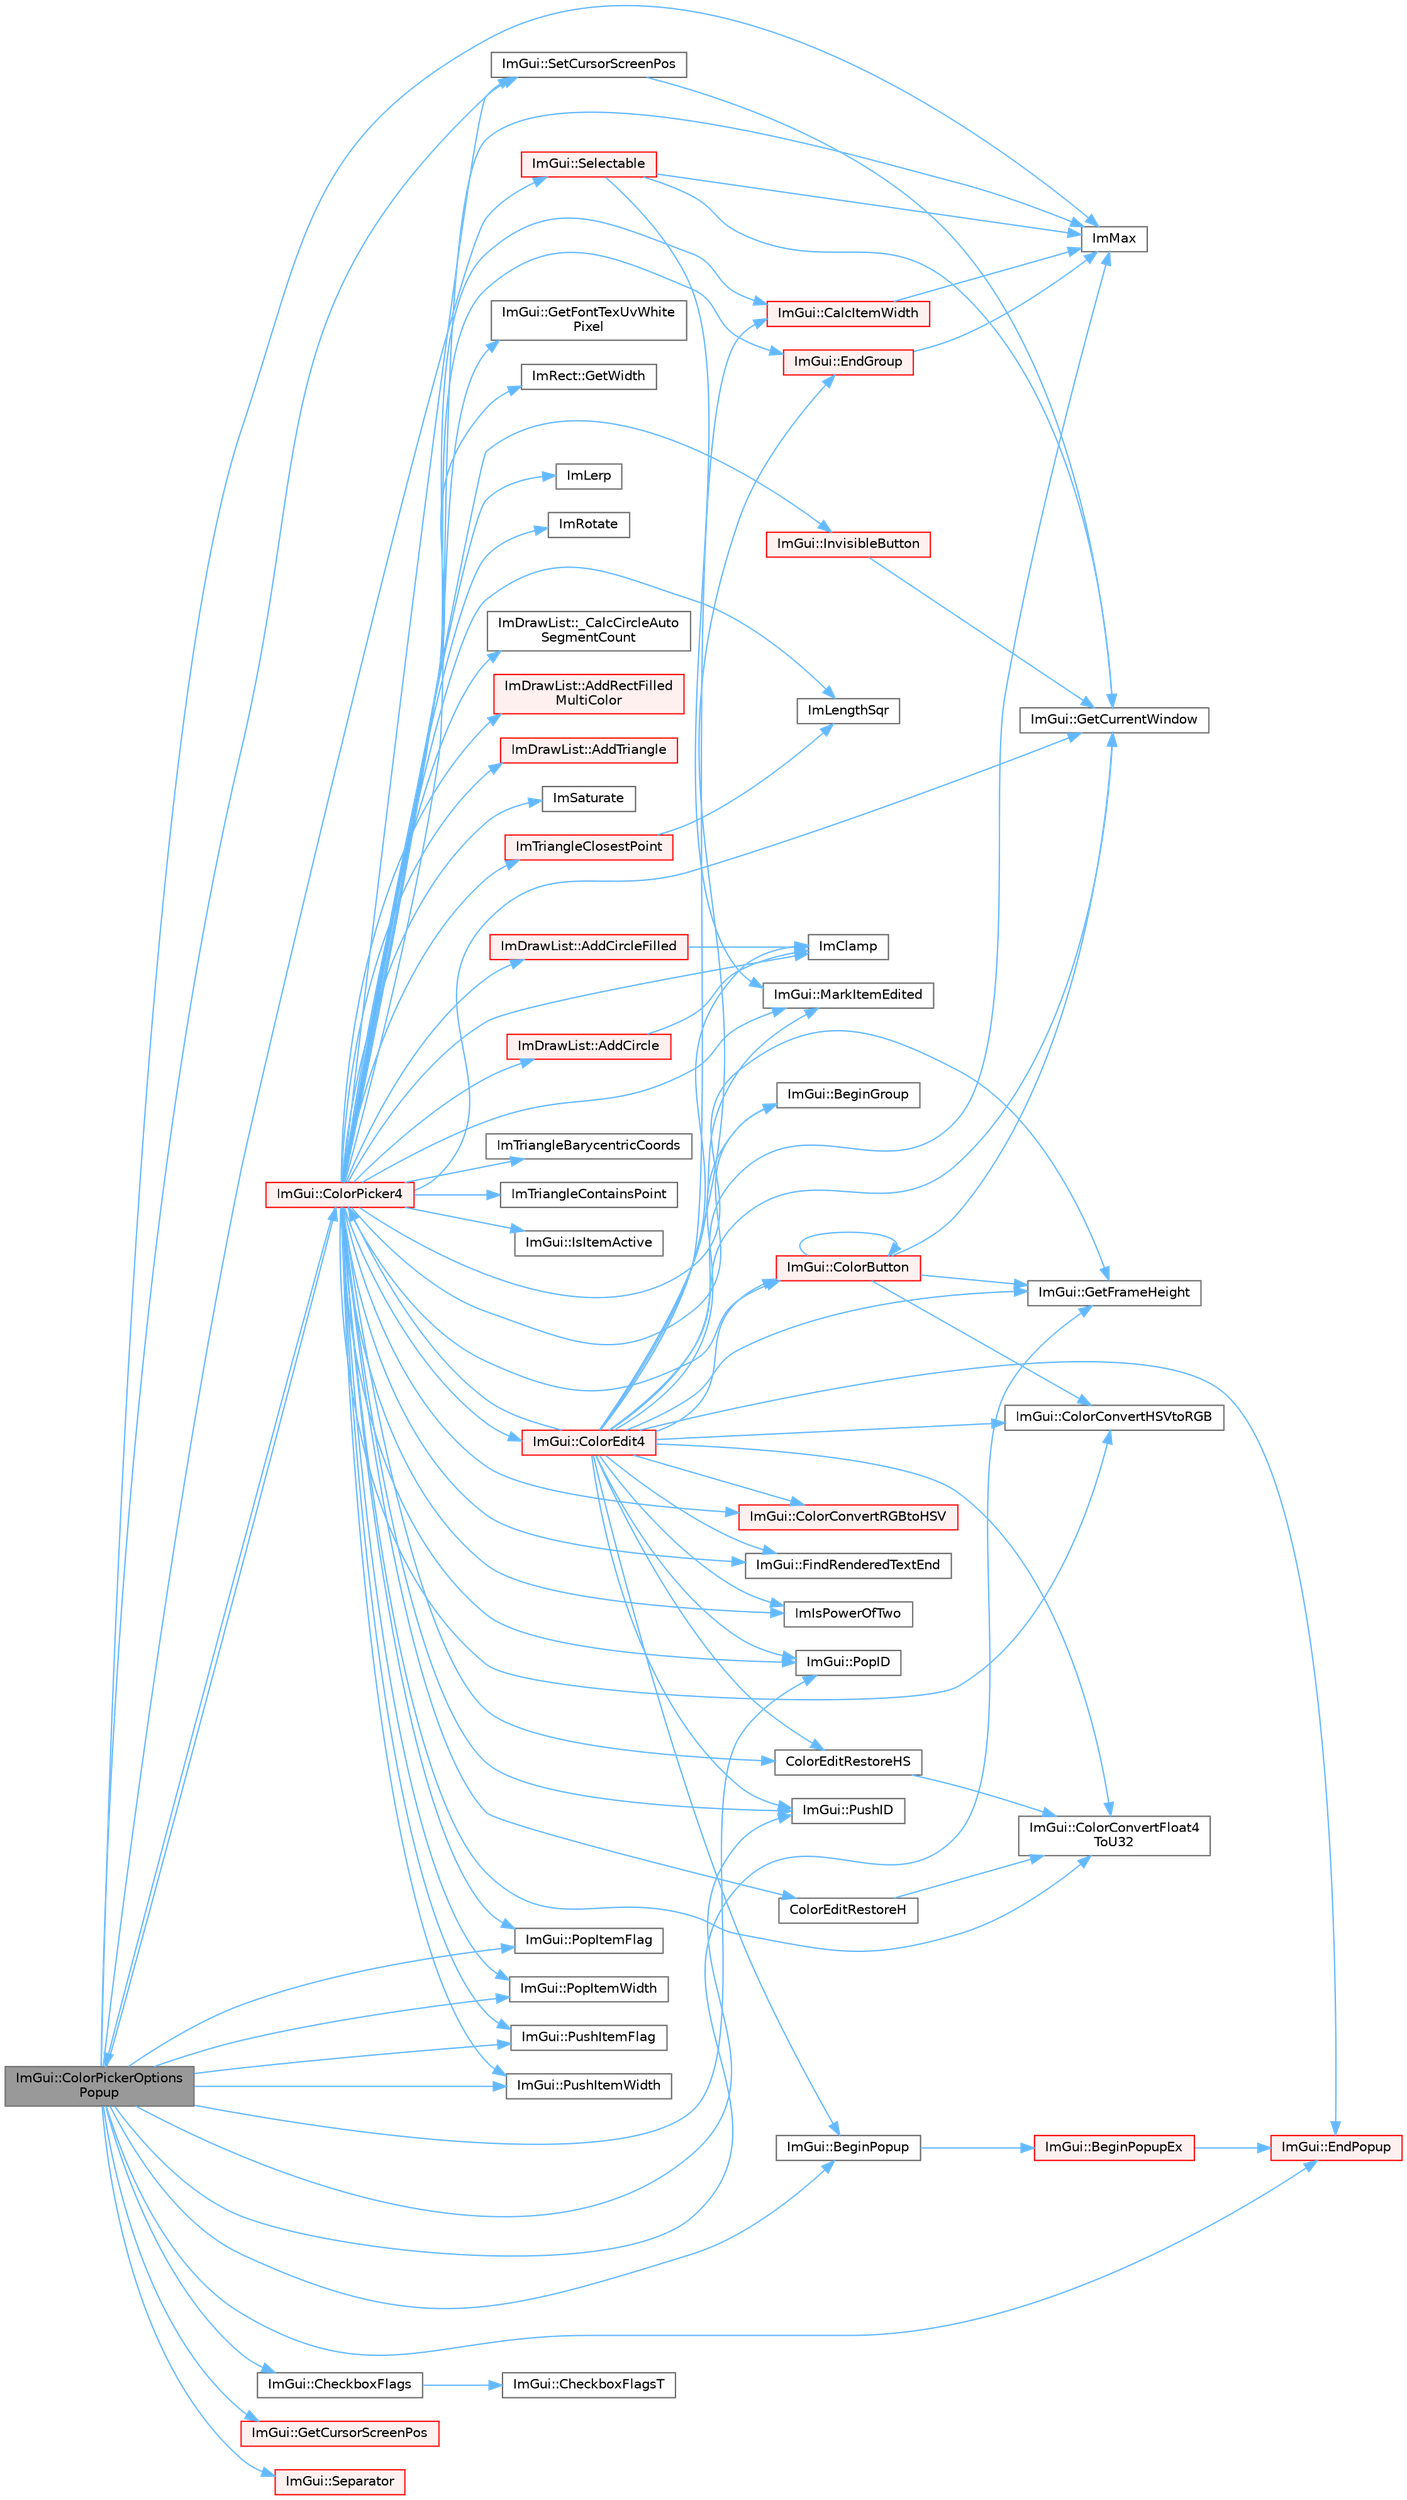digraph "ImGui::ColorPickerOptionsPopup"
{
 // LATEX_PDF_SIZE
  bgcolor="transparent";
  edge [fontname=Helvetica,fontsize=10,labelfontname=Helvetica,labelfontsize=10];
  node [fontname=Helvetica,fontsize=10,shape=box,height=0.2,width=0.4];
  rankdir="LR";
  Node1 [id="Node000001",label="ImGui::ColorPickerOptions\lPopup",height=0.2,width=0.4,color="gray40", fillcolor="grey60", style="filled", fontcolor="black",tooltip=" "];
  Node1 -> Node2 [id="edge1_Node000001_Node000002",color="steelblue1",style="solid",tooltip=" "];
  Node2 [id="Node000002",label="ImGui::BeginPopup",height=0.2,width=0.4,color="grey40", fillcolor="white", style="filled",URL="$namespace_im_gui.html#a10e213926d8ca212266bc5fbded1e026",tooltip=" "];
  Node2 -> Node3 [id="edge2_Node000002_Node000003",color="steelblue1",style="solid",tooltip=" "];
  Node3 [id="Node000003",label="ImGui::BeginPopupEx",height=0.2,width=0.4,color="red", fillcolor="#FFF0F0", style="filled",URL="$namespace_im_gui.html#a9bb87665314f24d473daefd570d43db1",tooltip=" "];
  Node3 -> Node246 [id="edge3_Node000003_Node000246",color="steelblue1",style="solid",tooltip=" "];
  Node246 [id="Node000246",label="ImGui::EndPopup",height=0.2,width=0.4,color="red", fillcolor="#FFF0F0", style="filled",URL="$namespace_im_gui.html#aa6a9b5696f2ea7eed7683425fc77b8f2",tooltip=" "];
  Node1 -> Node516 [id="edge4_Node000001_Node000516",color="steelblue1",style="solid",tooltip=" "];
  Node516 [id="Node000516",label="ImGui::CheckboxFlags",height=0.2,width=0.4,color="grey40", fillcolor="white", style="filled",URL="$namespace_im_gui.html#ab40105d09d9fa234721901da6e196a65",tooltip=" "];
  Node516 -> Node517 [id="edge5_Node000516_Node000517",color="steelblue1",style="solid",tooltip=" "];
  Node517 [id="Node000517",label="ImGui::CheckboxFlagsT",height=0.2,width=0.4,color="grey40", fillcolor="white", style="filled",URL="$namespace_im_gui.html#a7d9caed9bd337c54cf2a9dbdf913db26",tooltip=" "];
  Node1 -> Node518 [id="edge6_Node000001_Node000518",color="steelblue1",style="solid",tooltip=" "];
  Node518 [id="Node000518",label="ImGui::ColorPicker4",height=0.2,width=0.4,color="red", fillcolor="#FFF0F0", style="filled",URL="$namespace_im_gui.html#a3d5aae9e0a14aa051d5a799abbe97b32",tooltip=" "];
  Node518 -> Node125 [id="edge7_Node000518_Node000125",color="steelblue1",style="solid",tooltip=" "];
  Node125 [id="Node000125",label="ImDrawList::_CalcCircleAuto\lSegmentCount",height=0.2,width=0.4,color="grey40", fillcolor="white", style="filled",URL="$struct_im_draw_list.html#a52afa32aaab6d581cda90dc5d8726ed6",tooltip=" "];
  Node518 -> Node519 [id="edge8_Node000518_Node000519",color="steelblue1",style="solid",tooltip=" "];
  Node519 [id="Node000519",label="ImDrawList::AddCircle",height=0.2,width=0.4,color="red", fillcolor="#FFF0F0", style="filled",URL="$struct_im_draw_list.html#a9b73eea0ebf7a9f02bc8a104deb7de9d",tooltip=" "];
  Node519 -> Node12 [id="edge9_Node000519_Node000012",color="steelblue1",style="solid",tooltip=" "];
  Node12 [id="Node000012",label="ImClamp",height=0.2,width=0.4,color="grey40", fillcolor="white", style="filled",URL="$imgui__internal_8h.html#a6e61ede308bfd68c7434e17905a29fc8",tooltip=" "];
  Node518 -> Node394 [id="edge10_Node000518_Node000394",color="steelblue1",style="solid",tooltip=" "];
  Node394 [id="Node000394",label="ImDrawList::AddCircleFilled",height=0.2,width=0.4,color="red", fillcolor="#FFF0F0", style="filled",URL="$struct_im_draw_list.html#aef950cf8b0293b2c5e4708af72de045b",tooltip=" "];
  Node394 -> Node12 [id="edge11_Node000394_Node000012",color="steelblue1",style="solid",tooltip=" "];
  Node518 -> Node520 [id="edge12_Node000518_Node000520",color="steelblue1",style="solid",tooltip=" "];
  Node520 [id="Node000520",label="ImDrawList::AddRectFilled\lMultiColor",height=0.2,width=0.4,color="red", fillcolor="#FFF0F0", style="filled",URL="$struct_im_draw_list.html#a6282e85ad78b01ebb74832336e9a2a55",tooltip=" "];
  Node518 -> Node523 [id="edge13_Node000518_Node000523",color="steelblue1",style="solid",tooltip=" "];
  Node523 [id="Node000523",label="ImDrawList::AddTriangle",height=0.2,width=0.4,color="red", fillcolor="#FFF0F0", style="filled",URL="$struct_im_draw_list.html#a04bde432891d0392e7d98d957c1fd9b3",tooltip=" "];
  Node518 -> Node524 [id="edge14_Node000518_Node000524",color="steelblue1",style="solid",tooltip=" "];
  Node524 [id="Node000524",label="ImGui::BeginGroup",height=0.2,width=0.4,color="grey40", fillcolor="white", style="filled",URL="$namespace_im_gui.html#a42407e196b7ed2a8755bff28aae9805f",tooltip=" "];
  Node518 -> Node258 [id="edge15_Node000518_Node000258",color="steelblue1",style="solid",tooltip=" "];
  Node258 [id="Node000258",label="ImGui::CalcItemWidth",height=0.2,width=0.4,color="red", fillcolor="#FFF0F0", style="filled",URL="$namespace_im_gui.html#ab3b3ba92ebd8bca4a552dd93321a1994",tooltip=" "];
  Node258 -> Node7 [id="edge16_Node000258_Node000007",color="steelblue1",style="solid",tooltip=" "];
  Node7 [id="Node000007",label="ImMax",height=0.2,width=0.4,color="grey40", fillcolor="white", style="filled",URL="$imgui__internal_8h.html#a7667efd95147d0422f140917c71a9226",tooltip=" "];
  Node518 -> Node525 [id="edge17_Node000518_Node000525",color="steelblue1",style="solid",tooltip=" "];
  Node525 [id="Node000525",label="ImGui::ColorButton",height=0.2,width=0.4,color="red", fillcolor="#FFF0F0", style="filled",URL="$namespace_im_gui.html#ae2d7c8f37726810753d71d480f0af7f0",tooltip=" "];
  Node525 -> Node525 [id="edge18_Node000525_Node000525",color="steelblue1",style="solid",tooltip=" "];
  Node525 -> Node526 [id="edge19_Node000525_Node000526",color="steelblue1",style="solid",tooltip=" "];
  Node526 [id="Node000526",label="ImGui::ColorConvertHSVtoRGB",height=0.2,width=0.4,color="grey40", fillcolor="white", style="filled",URL="$namespace_im_gui.html#a074427678b3e56378b7dcdefa4c8b5c7",tooltip=" "];
  Node525 -> Node89 [id="edge20_Node000525_Node000089",color="steelblue1",style="solid",tooltip=" "];
  Node89 [id="Node000089",label="ImGui::GetCurrentWindow",height=0.2,width=0.4,color="grey40", fillcolor="white", style="filled",URL="$namespace_im_gui.html#ac452417b5004ca16a814a72cff153526",tooltip=" "];
  Node525 -> Node224 [id="edge21_Node000525_Node000224",color="steelblue1",style="solid",tooltip=" "];
  Node224 [id="Node000224",label="ImGui::GetFrameHeight",height=0.2,width=0.4,color="grey40", fillcolor="white", style="filled",URL="$namespace_im_gui.html#ae560f17cf3262017cee888d1eb77f294",tooltip=" "];
  Node518 -> Node91 [id="edge22_Node000518_Node000091",color="steelblue1",style="solid",tooltip=" "];
  Node91 [id="Node000091",label="ImGui::ColorConvertFloat4\lToU32",height=0.2,width=0.4,color="grey40", fillcolor="white", style="filled",URL="$namespace_im_gui.html#abe2691de0b1a71c774ab24cc91564a94",tooltip=" "];
  Node518 -> Node526 [id="edge23_Node000518_Node000526",color="steelblue1",style="solid",tooltip=" "];
  Node518 -> Node536 [id="edge24_Node000518_Node000536",color="steelblue1",style="solid",tooltip=" "];
  Node536 [id="Node000536",label="ImGui::ColorConvertRGBtoHSV",height=0.2,width=0.4,color="red", fillcolor="#FFF0F0", style="filled",URL="$namespace_im_gui.html#aaed5ed34aaaa02b61cbb67598c0ad9ca",tooltip=" "];
  Node518 -> Node537 [id="edge25_Node000518_Node000537",color="steelblue1",style="solid",tooltip=" "];
  Node537 [id="Node000537",label="ImGui::ColorEdit4",height=0.2,width=0.4,color="red", fillcolor="#FFF0F0", style="filled",URL="$namespace_im_gui.html#ac3f45e2aa0b1d591cc8a2cdf8b566a45",tooltip=" "];
  Node537 -> Node524 [id="edge26_Node000537_Node000524",color="steelblue1",style="solid",tooltip=" "];
  Node537 -> Node2 [id="edge27_Node000537_Node000002",color="steelblue1",style="solid",tooltip=" "];
  Node537 -> Node258 [id="edge28_Node000537_Node000258",color="steelblue1",style="solid",tooltip=" "];
  Node537 -> Node525 [id="edge29_Node000537_Node000525",color="steelblue1",style="solid",tooltip=" "];
  Node537 -> Node91 [id="edge30_Node000537_Node000091",color="steelblue1",style="solid",tooltip=" "];
  Node537 -> Node526 [id="edge31_Node000537_Node000526",color="steelblue1",style="solid",tooltip=" "];
  Node537 -> Node536 [id="edge32_Node000537_Node000536",color="steelblue1",style="solid",tooltip=" "];
  Node537 -> Node545 [id="edge33_Node000537_Node000545",color="steelblue1",style="solid",tooltip=" "];
  Node545 [id="Node000545",label="ColorEditRestoreHS",height=0.2,width=0.4,color="grey40", fillcolor="white", style="filled",URL="$imgui__widgets_8cpp.html#a76a5fa9d62488d7c073dea45fb2208f7",tooltip=" "];
  Node545 -> Node91 [id="edge34_Node000545_Node000091",color="steelblue1",style="solid",tooltip=" "];
  Node537 -> Node518 [id="edge35_Node000537_Node000518",color="steelblue1",style="solid",tooltip=" "];
  Node537 -> Node171 [id="edge36_Node000537_Node000171",color="steelblue1",style="solid",tooltip=" "];
  Node171 [id="Node000171",label="ImGui::EndGroup",height=0.2,width=0.4,color="red", fillcolor="#FFF0F0", style="filled",URL="$namespace_im_gui.html#a05fc97fc64f28a55486087f503d9a622",tooltip=" "];
  Node171 -> Node7 [id="edge37_Node000171_Node000007",color="steelblue1",style="solid",tooltip=" "];
  Node537 -> Node246 [id="edge38_Node000537_Node000246",color="steelblue1",style="solid",tooltip=" "];
  Node537 -> Node149 [id="edge39_Node000537_Node000149",color="steelblue1",style="solid",tooltip=" "];
  Node149 [id="Node000149",label="ImGui::FindRenderedTextEnd",height=0.2,width=0.4,color="grey40", fillcolor="white", style="filled",URL="$namespace_im_gui.html#a7671e1dbc803a31b06081b52a771d83f",tooltip=" "];
  Node537 -> Node89 [id="edge40_Node000537_Node000089",color="steelblue1",style="solid",tooltip=" "];
  Node537 -> Node224 [id="edge41_Node000537_Node000224",color="steelblue1",style="solid",tooltip=" "];
  Node537 -> Node12 [id="edge42_Node000537_Node000012",color="steelblue1",style="solid",tooltip=" "];
  Node537 -> Node29 [id="edge43_Node000537_Node000029",color="steelblue1",style="solid",tooltip=" "];
  Node29 [id="Node000029",label="ImIsPowerOfTwo",height=0.2,width=0.4,color="grey40", fillcolor="white", style="filled",URL="$imgui__internal_8h.html#a3cc719adb48b1aed8ab1196ecea7e828",tooltip=" "];
  Node537 -> Node7 [id="edge44_Node000537_Node000007",color="steelblue1",style="solid",tooltip=" "];
  Node537 -> Node282 [id="edge45_Node000537_Node000282",color="steelblue1",style="solid",tooltip=" "];
  Node282 [id="Node000282",label="ImGui::MarkItemEdited",height=0.2,width=0.4,color="grey40", fillcolor="white", style="filled",URL="$namespace_im_gui.html#a83036681a36fbee2d35b5b57a1ef72e6",tooltip=" "];
  Node537 -> Node97 [id="edge46_Node000537_Node000097",color="steelblue1",style="solid",tooltip=" "];
  Node97 [id="Node000097",label="ImGui::PopID",height=0.2,width=0.4,color="grey40", fillcolor="white", style="filled",URL="$namespace_im_gui.html#aba0b2d8f890a5d435ae43d0c4a2d4dd1",tooltip=" "];
  Node537 -> Node98 [id="edge47_Node000537_Node000098",color="steelblue1",style="solid",tooltip=" "];
  Node98 [id="Node000098",label="ImGui::PushID",height=0.2,width=0.4,color="grey40", fillcolor="white", style="filled",URL="$namespace_im_gui.html#a27a8533605dc5b8cabf161bf7715bbde",tooltip=" "];
  Node518 -> Node600 [id="edge48_Node000518_Node000600",color="steelblue1",style="solid",tooltip=" "];
  Node600 [id="Node000600",label="ColorEditRestoreH",height=0.2,width=0.4,color="grey40", fillcolor="white", style="filled",URL="$imgui__widgets_8cpp.html#aa290b3b10a1e760cb4b2537b6ebe2f63",tooltip=" "];
  Node600 -> Node91 [id="edge49_Node000600_Node000091",color="steelblue1",style="solid",tooltip=" "];
  Node518 -> Node545 [id="edge50_Node000518_Node000545",color="steelblue1",style="solid",tooltip=" "];
  Node518 -> Node1 [id="edge51_Node000518_Node000001",color="steelblue1",style="solid",tooltip=" "];
  Node518 -> Node171 [id="edge52_Node000518_Node000171",color="steelblue1",style="solid",tooltip=" "];
  Node518 -> Node149 [id="edge53_Node000518_Node000149",color="steelblue1",style="solid",tooltip=" "];
  Node518 -> Node89 [id="edge54_Node000518_Node000089",color="steelblue1",style="solid",tooltip=" "];
  Node518 -> Node601 [id="edge55_Node000518_Node000601",color="steelblue1",style="solid",tooltip=" "];
  Node601 [id="Node000601",label="ImGui::GetFontTexUvWhite\lPixel",height=0.2,width=0.4,color="grey40", fillcolor="white", style="filled",URL="$namespace_im_gui.html#a3092da6abc1d04f3287c084435dc6026",tooltip=" "];
  Node518 -> Node224 [id="edge56_Node000518_Node000224",color="steelblue1",style="solid",tooltip=" "];
  Node518 -> Node16 [id="edge57_Node000518_Node000016",color="steelblue1",style="solid",tooltip=" "];
  Node16 [id="Node000016",label="ImRect::GetWidth",height=0.2,width=0.4,color="grey40", fillcolor="white", style="filled",URL="$struct_im_rect.html#afa75cb8491f20901c96166d17dcddac4",tooltip=" "];
  Node518 -> Node12 [id="edge58_Node000518_Node000012",color="steelblue1",style="solid",tooltip=" "];
  Node518 -> Node29 [id="edge59_Node000518_Node000029",color="steelblue1",style="solid",tooltip=" "];
  Node518 -> Node404 [id="edge60_Node000518_Node000404",color="steelblue1",style="solid",tooltip=" "];
  Node404 [id="Node000404",label="ImLengthSqr",height=0.2,width=0.4,color="grey40", fillcolor="white", style="filled",URL="$imgui__internal_8h.html#a2fa5cb39358b9b4b5fbe3750e648e19e",tooltip=" "];
  Node518 -> Node110 [id="edge61_Node000518_Node000110",color="steelblue1",style="solid",tooltip=" "];
  Node110 [id="Node000110",label="ImLerp",height=0.2,width=0.4,color="grey40", fillcolor="white", style="filled",URL="$imgui__internal_8h.html#a1d7813429922346e44eebd82d13f777c",tooltip=" "];
  Node518 -> Node7 [id="edge62_Node000518_Node000007",color="steelblue1",style="solid",tooltip=" "];
  Node518 -> Node602 [id="edge63_Node000518_Node000602",color="steelblue1",style="solid",tooltip=" "];
  Node602 [id="Node000602",label="ImRotate",height=0.2,width=0.4,color="grey40", fillcolor="white", style="filled",URL="$imgui__internal_8h.html#a09fb9656039efe11ce8923dbeeaf79a4",tooltip=" "];
  Node518 -> Node190 [id="edge64_Node000518_Node000190",color="steelblue1",style="solid",tooltip=" "];
  Node190 [id="Node000190",label="ImSaturate",height=0.2,width=0.4,color="grey40", fillcolor="white", style="filled",URL="$imgui__internal_8h.html#acab424daf09fa4cb151b56403d8afcae",tooltip=" "];
  Node518 -> Node603 [id="edge65_Node000518_Node000603",color="steelblue1",style="solid",tooltip=" "];
  Node603 [id="Node000603",label="ImTriangleBarycentricCoords",height=0.2,width=0.4,color="grey40", fillcolor="white", style="filled",URL="$imgui_8cpp.html#a42ba83efd4d19e4a61898dc8f8632ff1",tooltip=" "];
  Node518 -> Node604 [id="edge66_Node000518_Node000604",color="steelblue1",style="solid",tooltip=" "];
  Node604 [id="Node000604",label="ImTriangleClosestPoint",height=0.2,width=0.4,color="red", fillcolor="#FFF0F0", style="filled",URL="$imgui_8cpp.html#af48be8bc196ebaf2129062bd67007387",tooltip=" "];
  Node604 -> Node404 [id="edge67_Node000604_Node000404",color="steelblue1",style="solid",tooltip=" "];
  Node518 -> Node606 [id="edge68_Node000518_Node000606",color="steelblue1",style="solid",tooltip=" "];
  Node606 [id="Node000606",label="ImTriangleContainsPoint",height=0.2,width=0.4,color="grey40", fillcolor="white", style="filled",URL="$imgui_8cpp.html#aa53a4a0b963d2d35b8e58442247e1239",tooltip=" "];
  Node518 -> Node607 [id="edge69_Node000518_Node000607",color="steelblue1",style="solid",tooltip=" "];
  Node607 [id="Node000607",label="ImGui::InvisibleButton",height=0.2,width=0.4,color="red", fillcolor="#FFF0F0", style="filled",URL="$namespace_im_gui.html#a1f61951b9d3a38083bd77b1dbe3ea895",tooltip=" "];
  Node607 -> Node89 [id="edge70_Node000607_Node000089",color="steelblue1",style="solid",tooltip=" "];
  Node518 -> Node495 [id="edge71_Node000518_Node000495",color="steelblue1",style="solid",tooltip=" "];
  Node495 [id="Node000495",label="ImGui::IsItemActive",height=0.2,width=0.4,color="grey40", fillcolor="white", style="filled",URL="$namespace_im_gui.html#a2d8ac4569456a8003e4dddd39caf771c",tooltip=" "];
  Node518 -> Node282 [id="edge72_Node000518_Node000282",color="steelblue1",style="solid",tooltip=" "];
  Node518 -> Node97 [id="edge73_Node000518_Node000097",color="steelblue1",style="solid",tooltip=" "];
  Node518 -> Node229 [id="edge74_Node000518_Node000229",color="steelblue1",style="solid",tooltip=" "];
  Node229 [id="Node000229",label="ImGui::PopItemFlag",height=0.2,width=0.4,color="grey40", fillcolor="white", style="filled",URL="$namespace_im_gui.html#aa93281155e1dd23715dbd384e91edc6b",tooltip=" "];
  Node518 -> Node161 [id="edge75_Node000518_Node000161",color="steelblue1",style="solid",tooltip=" "];
  Node161 [id="Node000161",label="ImGui::PopItemWidth",height=0.2,width=0.4,color="grey40", fillcolor="white", style="filled",URL="$namespace_im_gui.html#ad29a3fc0cb5dfc7f9fc7224512ce90bf",tooltip=" "];
  Node518 -> Node98 [id="edge76_Node000518_Node000098",color="steelblue1",style="solid",tooltip=" "];
  Node518 -> Node231 [id="edge77_Node000518_Node000231",color="steelblue1",style="solid",tooltip=" "];
  Node231 [id="Node000231",label="ImGui::PushItemFlag",height=0.2,width=0.4,color="grey40", fillcolor="white", style="filled",URL="$namespace_im_gui.html#ac7301f6378333f6d17f47823eed9e00a",tooltip=" "];
  Node518 -> Node106 [id="edge78_Node000518_Node000106",color="steelblue1",style="solid",tooltip=" "];
  Node106 [id="Node000106",label="ImGui::PushItemWidth",height=0.2,width=0.4,color="grey40", fillcolor="white", style="filled",URL="$namespace_im_gui.html#a4ad13bf38f0521a339133248ef3e3036",tooltip=" "];
  Node518 -> Node610 [id="edge79_Node000518_Node000610",color="steelblue1",style="solid",tooltip=" "];
  Node610 [id="Node000610",label="ImGui::SetCursorScreenPos",height=0.2,width=0.4,color="grey40", fillcolor="white", style="filled",URL="$namespace_im_gui.html#a632bc7e15b8258f95ab0bc9b2efd5537",tooltip=" "];
  Node610 -> Node89 [id="edge80_Node000610_Node000089",color="steelblue1",style="solid",tooltip=" "];
  Node1 -> Node246 [id="edge81_Node000001_Node000246",color="steelblue1",style="solid",tooltip=" "];
  Node1 -> Node614 [id="edge82_Node000001_Node000614",color="steelblue1",style="solid",tooltip=" "];
  Node614 [id="Node000614",label="ImGui::GetCursorScreenPos",height=0.2,width=0.4,color="red", fillcolor="#FFF0F0", style="filled",URL="$namespace_im_gui.html#adb0db3c1ee36f5085f35890a4229ae75",tooltip=" "];
  Node1 -> Node224 [id="edge83_Node000001_Node000224",color="steelblue1",style="solid",tooltip=" "];
  Node1 -> Node7 [id="edge84_Node000001_Node000007",color="steelblue1",style="solid",tooltip=" "];
  Node1 -> Node97 [id="edge85_Node000001_Node000097",color="steelblue1",style="solid",tooltip=" "];
  Node1 -> Node229 [id="edge86_Node000001_Node000229",color="steelblue1",style="solid",tooltip=" "];
  Node1 -> Node161 [id="edge87_Node000001_Node000161",color="steelblue1",style="solid",tooltip=" "];
  Node1 -> Node98 [id="edge88_Node000001_Node000098",color="steelblue1",style="solid",tooltip=" "];
  Node1 -> Node231 [id="edge89_Node000001_Node000231",color="steelblue1",style="solid",tooltip=" "];
  Node1 -> Node106 [id="edge90_Node000001_Node000106",color="steelblue1",style="solid",tooltip=" "];
  Node1 -> Node279 [id="edge91_Node000001_Node000279",color="steelblue1",style="solid",tooltip=" "];
  Node279 [id="Node000279",label="ImGui::Selectable",height=0.2,width=0.4,color="red", fillcolor="#FFF0F0", style="filled",URL="$namespace_im_gui.html#af98575238bda183a523df19fb447af60",tooltip=" "];
  Node279 -> Node89 [id="edge92_Node000279_Node000089",color="steelblue1",style="solid",tooltip=" "];
  Node279 -> Node7 [id="edge93_Node000279_Node000007",color="steelblue1",style="solid",tooltip=" "];
  Node279 -> Node282 [id="edge94_Node000279_Node000282",color="steelblue1",style="solid",tooltip=" "];
  Node1 -> Node335 [id="edge95_Node000001_Node000335",color="steelblue1",style="solid",tooltip=" "];
  Node335 [id="Node000335",label="ImGui::Separator",height=0.2,width=0.4,color="red", fillcolor="#FFF0F0", style="filled",URL="$namespace_im_gui.html#a191123597a5084d003c8beac7eeb029e",tooltip=" "];
  Node1 -> Node610 [id="edge96_Node000001_Node000610",color="steelblue1",style="solid",tooltip=" "];
}
